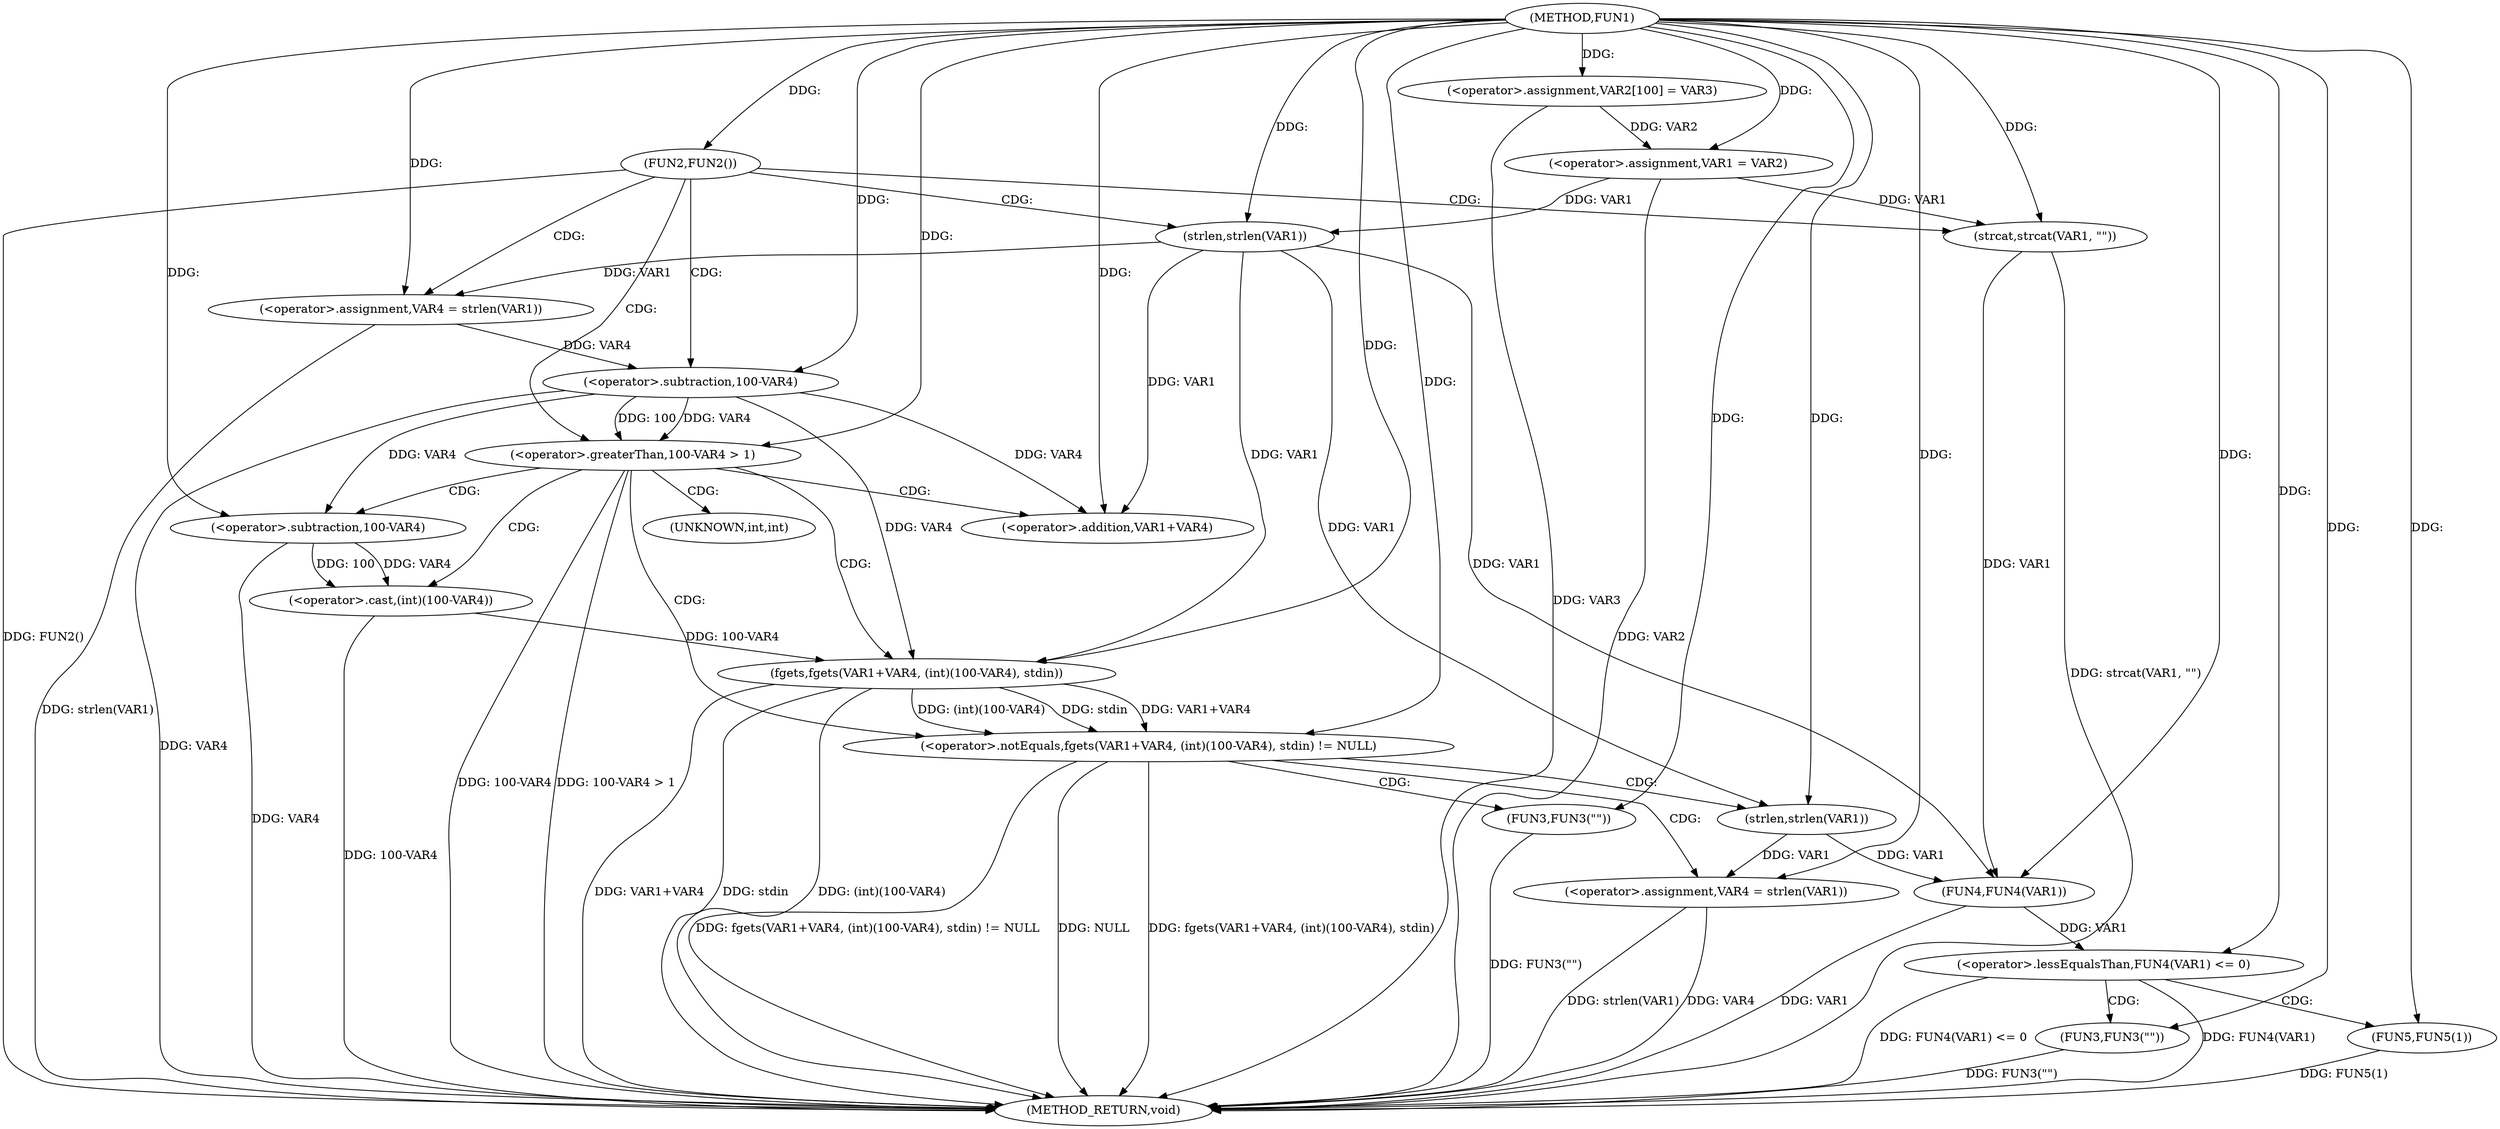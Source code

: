 digraph FUN1 {  
"1000100" [label = "(METHOD,FUN1)" ]
"1000164" [label = "(METHOD_RETURN,void)" ]
"1000104" [label = "(<operator>.assignment,VAR2[100] = VAR3)" ]
"1000107" [label = "(<operator>.assignment,VAR1 = VAR2)" ]
"1000111" [label = "(FUN2,FUN2())" ]
"1000115" [label = "(<operator>.assignment,VAR4 = strlen(VAR1))" ]
"1000117" [label = "(strlen,strlen(VAR1))" ]
"1000120" [label = "(<operator>.greaterThan,100-VAR4 > 1)" ]
"1000121" [label = "(<operator>.subtraction,100-VAR4)" ]
"1000127" [label = "(<operator>.notEquals,fgets(VAR1+VAR4, (int)(100-VAR4), stdin) != NULL)" ]
"1000128" [label = "(fgets,fgets(VAR1+VAR4, (int)(100-VAR4), stdin))" ]
"1000129" [label = "(<operator>.addition,VAR1+VAR4)" ]
"1000132" [label = "(<operator>.cast,(int)(100-VAR4))" ]
"1000134" [label = "(<operator>.subtraction,100-VAR4)" ]
"1000140" [label = "(<operator>.assignment,VAR4 = strlen(VAR1))" ]
"1000142" [label = "(strlen,strlen(VAR1))" ]
"1000147" [label = "(FUN3,FUN3(\"\"))" ]
"1000151" [label = "(strcat,strcat(VAR1, \"\"))" ]
"1000155" [label = "(<operator>.lessEqualsThan,FUN4(VAR1) <= 0)" ]
"1000156" [label = "(FUN4,FUN4(VAR1))" ]
"1000160" [label = "(FUN3,FUN3(\"\"))" ]
"1000162" [label = "(FUN5,FUN5(1))" ]
"1000133" [label = "(UNKNOWN,int,int)" ]
  "1000115" -> "1000164"  [ label = "DDG: strlen(VAR1)"] 
  "1000140" -> "1000164"  [ label = "DDG: strlen(VAR1)"] 
  "1000156" -> "1000164"  [ label = "DDG: VAR1"] 
  "1000160" -> "1000164"  [ label = "DDG: FUN3(\"\")"] 
  "1000127" -> "1000164"  [ label = "DDG: fgets(VAR1+VAR4, (int)(100-VAR4), stdin) != NULL"] 
  "1000120" -> "1000164"  [ label = "DDG: 100-VAR4 > 1"] 
  "1000134" -> "1000164"  [ label = "DDG: VAR4"] 
  "1000162" -> "1000164"  [ label = "DDG: FUN5(1)"] 
  "1000151" -> "1000164"  [ label = "DDG: strcat(VAR1, \"\")"] 
  "1000121" -> "1000164"  [ label = "DDG: VAR4"] 
  "1000128" -> "1000164"  [ label = "DDG: (int)(100-VAR4)"] 
  "1000140" -> "1000164"  [ label = "DDG: VAR4"] 
  "1000128" -> "1000164"  [ label = "DDG: VAR1+VAR4"] 
  "1000155" -> "1000164"  [ label = "DDG: FUN4(VAR1) <= 0"] 
  "1000132" -> "1000164"  [ label = "DDG: 100-VAR4"] 
  "1000120" -> "1000164"  [ label = "DDG: 100-VAR4"] 
  "1000127" -> "1000164"  [ label = "DDG: NULL"] 
  "1000127" -> "1000164"  [ label = "DDG: fgets(VAR1+VAR4, (int)(100-VAR4), stdin)"] 
  "1000155" -> "1000164"  [ label = "DDG: FUN4(VAR1)"] 
  "1000147" -> "1000164"  [ label = "DDG: FUN3(\"\")"] 
  "1000111" -> "1000164"  [ label = "DDG: FUN2()"] 
  "1000128" -> "1000164"  [ label = "DDG: stdin"] 
  "1000104" -> "1000164"  [ label = "DDG: VAR3"] 
  "1000107" -> "1000164"  [ label = "DDG: VAR2"] 
  "1000100" -> "1000104"  [ label = "DDG: "] 
  "1000104" -> "1000107"  [ label = "DDG: VAR2"] 
  "1000100" -> "1000107"  [ label = "DDG: "] 
  "1000100" -> "1000111"  [ label = "DDG: "] 
  "1000117" -> "1000115"  [ label = "DDG: VAR1"] 
  "1000100" -> "1000115"  [ label = "DDG: "] 
  "1000107" -> "1000117"  [ label = "DDG: VAR1"] 
  "1000100" -> "1000117"  [ label = "DDG: "] 
  "1000121" -> "1000120"  [ label = "DDG: 100"] 
  "1000121" -> "1000120"  [ label = "DDG: VAR4"] 
  "1000100" -> "1000121"  [ label = "DDG: "] 
  "1000115" -> "1000121"  [ label = "DDG: VAR4"] 
  "1000100" -> "1000120"  [ label = "DDG: "] 
  "1000128" -> "1000127"  [ label = "DDG: VAR1+VAR4"] 
  "1000128" -> "1000127"  [ label = "DDG: (int)(100-VAR4)"] 
  "1000128" -> "1000127"  [ label = "DDG: stdin"] 
  "1000117" -> "1000128"  [ label = "DDG: VAR1"] 
  "1000100" -> "1000128"  [ label = "DDG: "] 
  "1000121" -> "1000128"  [ label = "DDG: VAR4"] 
  "1000117" -> "1000129"  [ label = "DDG: VAR1"] 
  "1000100" -> "1000129"  [ label = "DDG: "] 
  "1000121" -> "1000129"  [ label = "DDG: VAR4"] 
  "1000132" -> "1000128"  [ label = "DDG: 100-VAR4"] 
  "1000134" -> "1000132"  [ label = "DDG: 100"] 
  "1000134" -> "1000132"  [ label = "DDG: VAR4"] 
  "1000100" -> "1000134"  [ label = "DDG: "] 
  "1000121" -> "1000134"  [ label = "DDG: VAR4"] 
  "1000100" -> "1000127"  [ label = "DDG: "] 
  "1000142" -> "1000140"  [ label = "DDG: VAR1"] 
  "1000100" -> "1000140"  [ label = "DDG: "] 
  "1000100" -> "1000142"  [ label = "DDG: "] 
  "1000117" -> "1000142"  [ label = "DDG: VAR1"] 
  "1000100" -> "1000147"  [ label = "DDG: "] 
  "1000107" -> "1000151"  [ label = "DDG: VAR1"] 
  "1000100" -> "1000151"  [ label = "DDG: "] 
  "1000156" -> "1000155"  [ label = "DDG: VAR1"] 
  "1000151" -> "1000156"  [ label = "DDG: VAR1"] 
  "1000117" -> "1000156"  [ label = "DDG: VAR1"] 
  "1000142" -> "1000156"  [ label = "DDG: VAR1"] 
  "1000100" -> "1000156"  [ label = "DDG: "] 
  "1000100" -> "1000155"  [ label = "DDG: "] 
  "1000100" -> "1000160"  [ label = "DDG: "] 
  "1000100" -> "1000162"  [ label = "DDG: "] 
  "1000111" -> "1000121"  [ label = "CDG: "] 
  "1000111" -> "1000120"  [ label = "CDG: "] 
  "1000111" -> "1000117"  [ label = "CDG: "] 
  "1000111" -> "1000151"  [ label = "CDG: "] 
  "1000111" -> "1000115"  [ label = "CDG: "] 
  "1000120" -> "1000127"  [ label = "CDG: "] 
  "1000120" -> "1000132"  [ label = "CDG: "] 
  "1000120" -> "1000128"  [ label = "CDG: "] 
  "1000120" -> "1000129"  [ label = "CDG: "] 
  "1000120" -> "1000133"  [ label = "CDG: "] 
  "1000120" -> "1000134"  [ label = "CDG: "] 
  "1000127" -> "1000142"  [ label = "CDG: "] 
  "1000127" -> "1000147"  [ label = "CDG: "] 
  "1000127" -> "1000140"  [ label = "CDG: "] 
  "1000155" -> "1000160"  [ label = "CDG: "] 
  "1000155" -> "1000162"  [ label = "CDG: "] 
}
